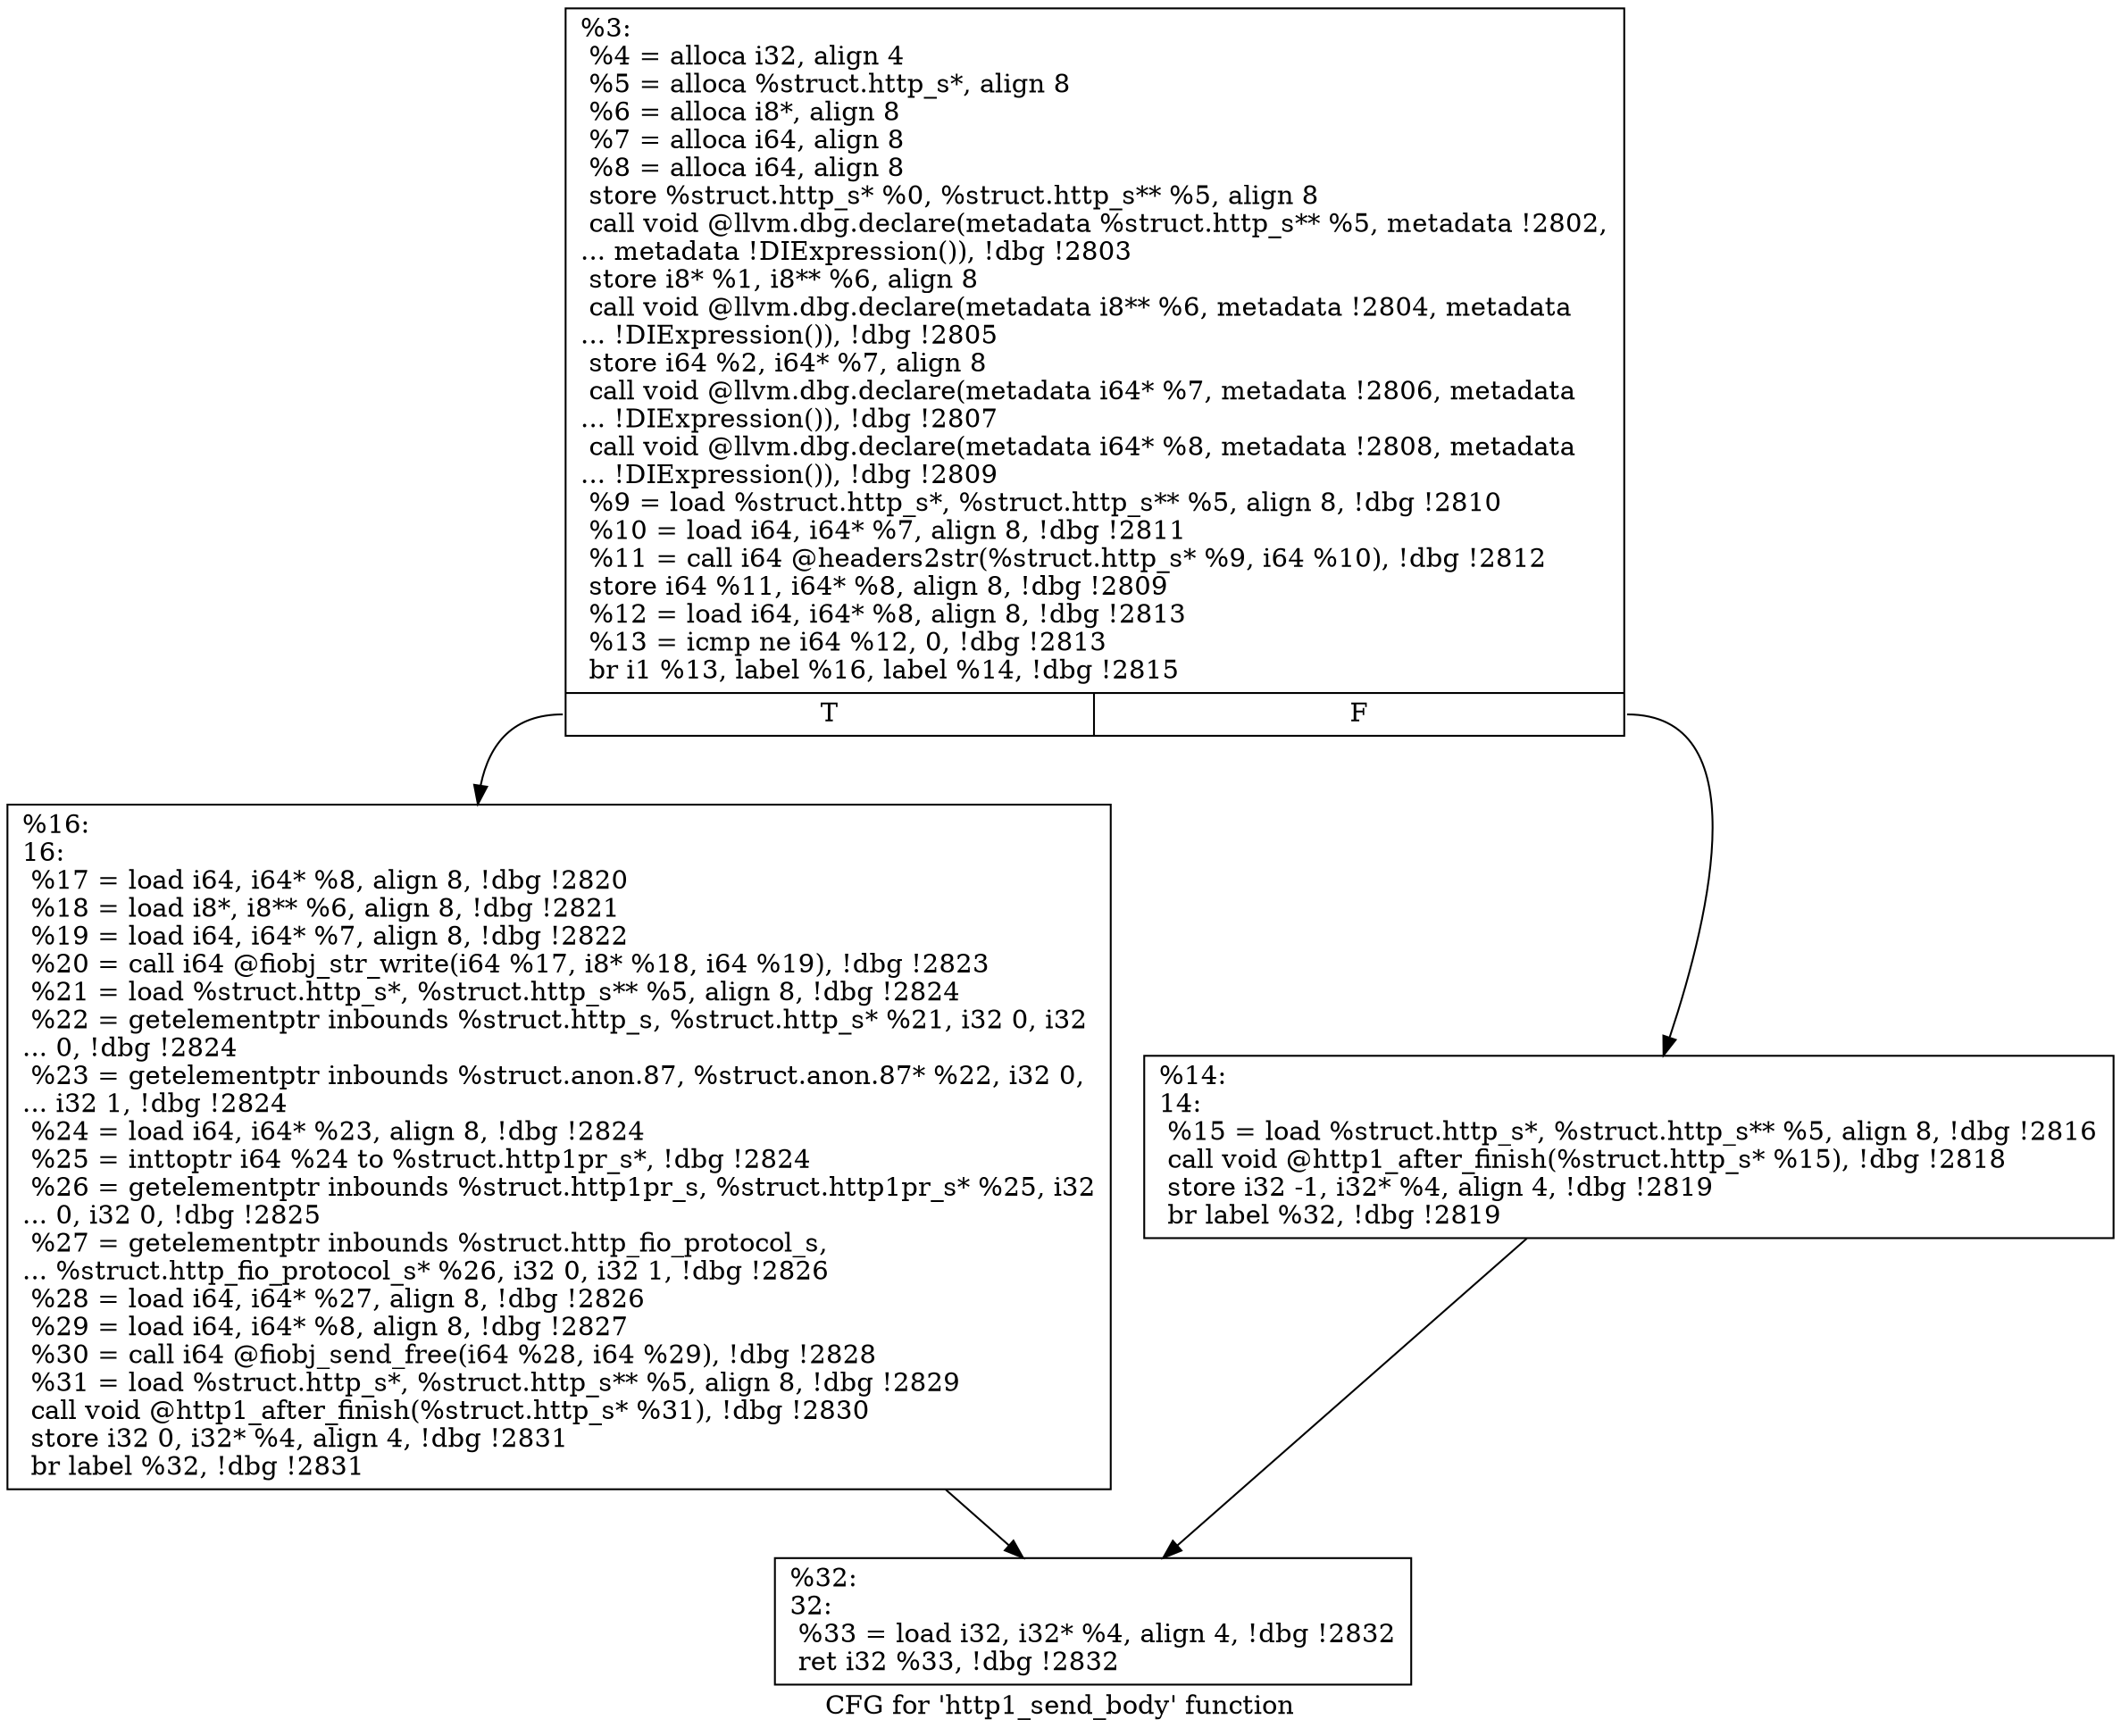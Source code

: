 digraph "CFG for 'http1_send_body' function" {
	label="CFG for 'http1_send_body' function";

	Node0x5568521751a0 [shape=record,label="{%3:\l  %4 = alloca i32, align 4\l  %5 = alloca %struct.http_s*, align 8\l  %6 = alloca i8*, align 8\l  %7 = alloca i64, align 8\l  %8 = alloca i64, align 8\l  store %struct.http_s* %0, %struct.http_s** %5, align 8\l  call void @llvm.dbg.declare(metadata %struct.http_s** %5, metadata !2802,\l... metadata !DIExpression()), !dbg !2803\l  store i8* %1, i8** %6, align 8\l  call void @llvm.dbg.declare(metadata i8** %6, metadata !2804, metadata\l... !DIExpression()), !dbg !2805\l  store i64 %2, i64* %7, align 8\l  call void @llvm.dbg.declare(metadata i64* %7, metadata !2806, metadata\l... !DIExpression()), !dbg !2807\l  call void @llvm.dbg.declare(metadata i64* %8, metadata !2808, metadata\l... !DIExpression()), !dbg !2809\l  %9 = load %struct.http_s*, %struct.http_s** %5, align 8, !dbg !2810\l  %10 = load i64, i64* %7, align 8, !dbg !2811\l  %11 = call i64 @headers2str(%struct.http_s* %9, i64 %10), !dbg !2812\l  store i64 %11, i64* %8, align 8, !dbg !2809\l  %12 = load i64, i64* %8, align 8, !dbg !2813\l  %13 = icmp ne i64 %12, 0, !dbg !2813\l  br i1 %13, label %16, label %14, !dbg !2815\l|{<s0>T|<s1>F}}"];
	Node0x5568521751a0:s0 -> Node0x556852176710;
	Node0x5568521751a0:s1 -> Node0x5568521766c0;
	Node0x5568521766c0 [shape=record,label="{%14:\l14:                                               \l  %15 = load %struct.http_s*, %struct.http_s** %5, align 8, !dbg !2816\l  call void @http1_after_finish(%struct.http_s* %15), !dbg !2818\l  store i32 -1, i32* %4, align 4, !dbg !2819\l  br label %32, !dbg !2819\l}"];
	Node0x5568521766c0 -> Node0x556852176760;
	Node0x556852176710 [shape=record,label="{%16:\l16:                                               \l  %17 = load i64, i64* %8, align 8, !dbg !2820\l  %18 = load i8*, i8** %6, align 8, !dbg !2821\l  %19 = load i64, i64* %7, align 8, !dbg !2822\l  %20 = call i64 @fiobj_str_write(i64 %17, i8* %18, i64 %19), !dbg !2823\l  %21 = load %struct.http_s*, %struct.http_s** %5, align 8, !dbg !2824\l  %22 = getelementptr inbounds %struct.http_s, %struct.http_s* %21, i32 0, i32\l... 0, !dbg !2824\l  %23 = getelementptr inbounds %struct.anon.87, %struct.anon.87* %22, i32 0,\l... i32 1, !dbg !2824\l  %24 = load i64, i64* %23, align 8, !dbg !2824\l  %25 = inttoptr i64 %24 to %struct.http1pr_s*, !dbg !2824\l  %26 = getelementptr inbounds %struct.http1pr_s, %struct.http1pr_s* %25, i32\l... 0, i32 0, !dbg !2825\l  %27 = getelementptr inbounds %struct.http_fio_protocol_s,\l... %struct.http_fio_protocol_s* %26, i32 0, i32 1, !dbg !2826\l  %28 = load i64, i64* %27, align 8, !dbg !2826\l  %29 = load i64, i64* %8, align 8, !dbg !2827\l  %30 = call i64 @fiobj_send_free(i64 %28, i64 %29), !dbg !2828\l  %31 = load %struct.http_s*, %struct.http_s** %5, align 8, !dbg !2829\l  call void @http1_after_finish(%struct.http_s* %31), !dbg !2830\l  store i32 0, i32* %4, align 4, !dbg !2831\l  br label %32, !dbg !2831\l}"];
	Node0x556852176710 -> Node0x556852176760;
	Node0x556852176760 [shape=record,label="{%32:\l32:                                               \l  %33 = load i32, i32* %4, align 4, !dbg !2832\l  ret i32 %33, !dbg !2832\l}"];
}
